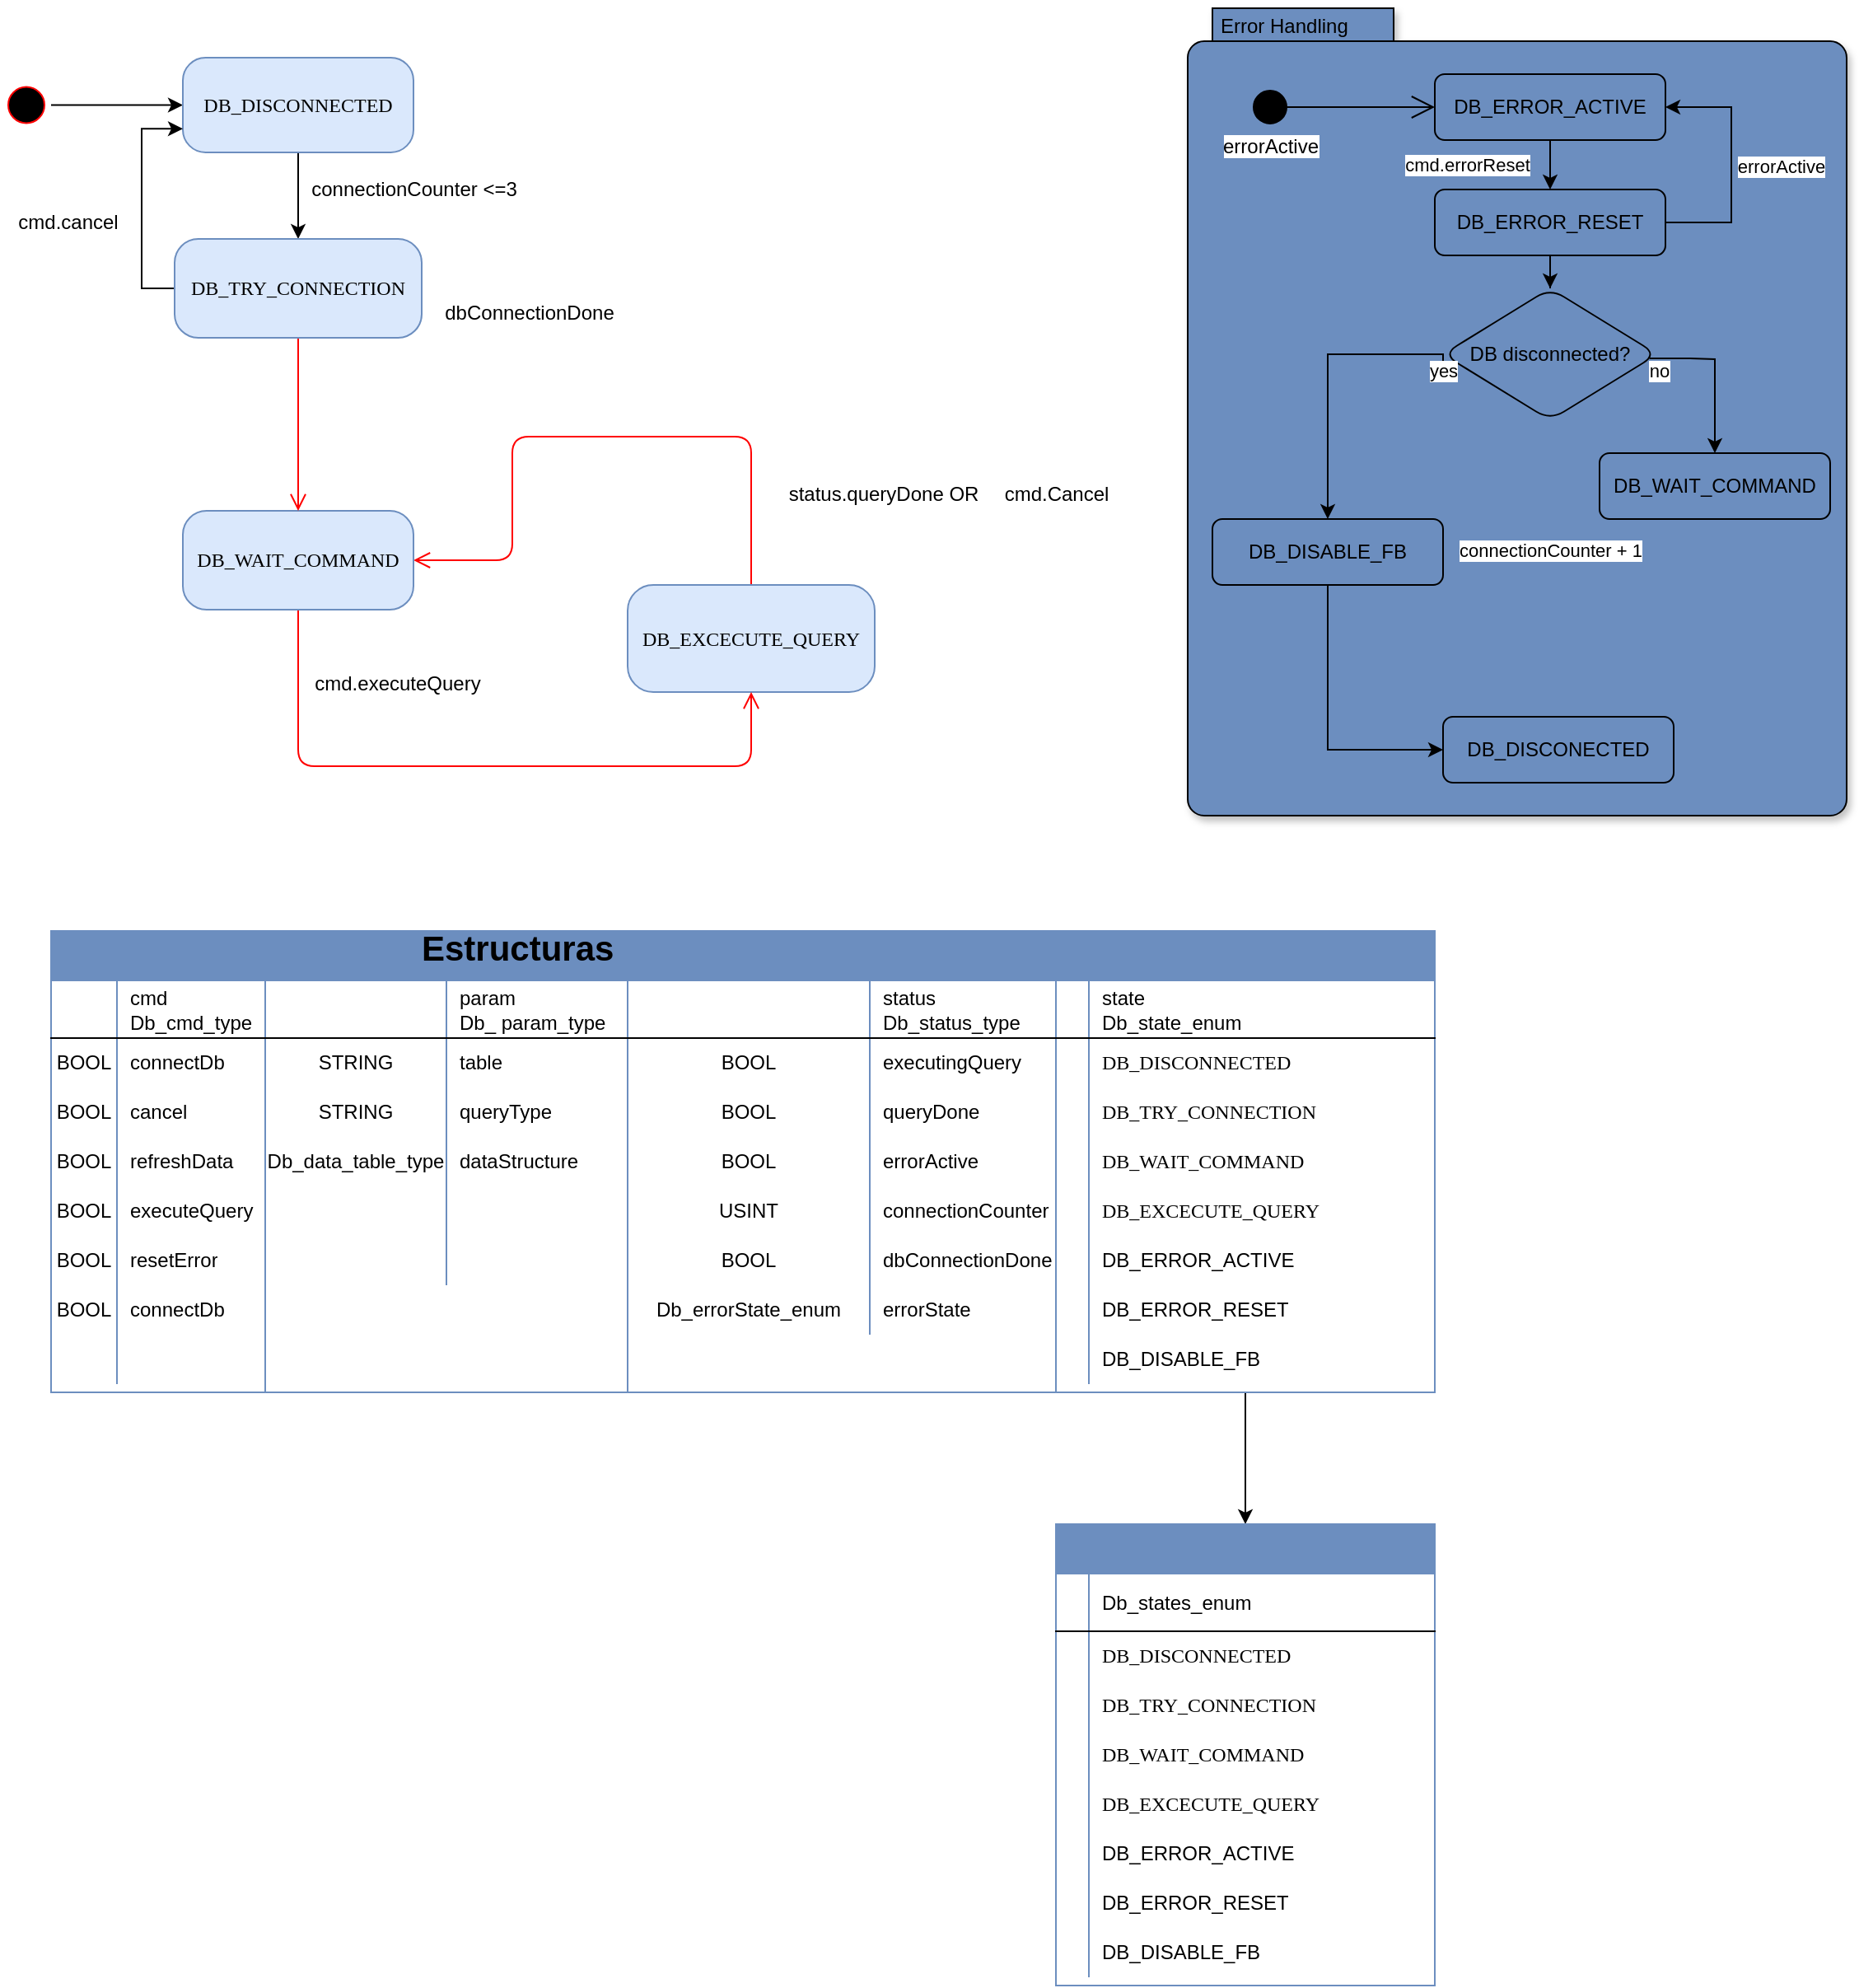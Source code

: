 <mxfile version="14.1.8" type="device"><diagram name="Page-1" id="58cdce13-f638-feb5-8d6f-7d28b1aa9fa0"><mxGraphModel dx="3053" dy="1343" grid="1" gridSize="10" guides="1" tooltips="1" connect="1" arrows="1" fold="1" page="1" pageScale="1" pageWidth="1100" pageHeight="850" background="#ffffff" math="0" shadow="0"><root><mxCell id="0"/><mxCell id="1" parent="0"/><mxCell id="5bnvgz_nEzxol7dAAl_f-247" style="edgeStyle=orthogonalEdgeStyle;rounded=0;orthogonalLoop=1;jettySize=auto;html=1;entryX=0;entryY=0.5;entryDx=0;entryDy=0;" parent="1" source="382b91b5511bd0f7-1" target="5bnvgz_nEzxol7dAAl_f-246" edge="1"><mxGeometry relative="1" as="geometry"/></mxCell><mxCell id="382b91b5511bd0f7-1" value="" style="ellipse;html=1;shape=startState;fillColor=#000000;strokeColor=#ff0000;rounded=1;shadow=0;comic=0;labelBackgroundColor=none;fontFamily=Verdana;fontSize=12;fontColor=#000000;align=center;direction=south;" parent="1" vertex="1"><mxGeometry x="-1550" y="-526.25" width="30" height="30" as="geometry"/></mxCell><mxCell id="GKpixLd1vg3u8vXdtrve-9" value="" style="edgeStyle=orthogonalEdgeStyle;rounded=1;orthogonalLoop=1;jettySize=auto;html=1;fontFamily=Verdana;fontSize=12;align=left;strokeColor=#ff0000;labelBackgroundColor=none;endArrow=open;endSize=8;exitX=0.5;exitY=0;exitDx=0;exitDy=0;" parent="1" source="382b91b5511bd0f7-9" target="5bnvgz_nEzxol7dAAl_f-1" edge="1"><mxGeometry relative="1" as="geometry"><Array as="points"><mxPoint x="-1095" y="-310"/><mxPoint x="-1240" y="-310"/><mxPoint x="-1240" y="-235"/></Array></mxGeometry></mxCell><mxCell id="382b91b5511bd0f7-9" value="DB_EXCECUTE_QUERY" style="rounded=1;whiteSpace=wrap;html=1;arcSize=24;strokeColor=#6c8ebf;shadow=0;comic=0;labelBackgroundColor=none;fontFamily=Verdana;fontSize=12;align=center;fillColor=#dae8fc;autosize=1;resizeWidth=1;resizeHeight=1;" parent="1" vertex="1"><mxGeometry x="-1170" y="-220" width="150" height="65" as="geometry"/></mxCell><mxCell id="5bnvgz_nEzxol7dAAl_f-204" style="edgeStyle=orthogonalEdgeStyle;rounded=1;orthogonalLoop=1;jettySize=auto;html=1;exitX=0.5;exitY=1;exitDx=0;exitDy=0;fontFamily=Verdana;fontSize=12;align=left;strokeColor=#ff0000;labelBackgroundColor=none;endArrow=open;endSize=8;entryX=0.5;entryY=1;entryDx=0;entryDy=0;" parent="1" source="5bnvgz_nEzxol7dAAl_f-1" target="382b91b5511bd0f7-9" edge="1"><mxGeometry relative="1" as="geometry"><mxPoint x="-1135" y="-205" as="targetPoint"/><Array as="points"><mxPoint x="-1370" y="-110"/><mxPoint x="-1095" y="-110"/></Array></mxGeometry></mxCell><mxCell id="5bnvgz_nEzxol7dAAl_f-1" value="DB_WAIT_COMMAND" style="rounded=1;whiteSpace=wrap;html=1;arcSize=24;strokeColor=#6c8ebf;shadow=0;comic=0;labelBackgroundColor=none;fontFamily=Verdana;fontSize=12;align=center;fillColor=#dae8fc;autosize=1;resizeWidth=1;resizeHeight=1;" parent="1" vertex="1"><mxGeometry x="-1440" y="-265" width="140" height="60" as="geometry"/></mxCell><mxCell id="5bnvgz_nEzxol7dAAl_f-12" value="" style="shape=table;html=1;whiteSpace=wrap;startSize=30;container=1;collapsible=0;childLayout=tableLayout;fixedRows=1;rowLines=0;fontStyle=1;align=center;strokeColor=#6C8EBF;fillColor=#6C8EBF;" parent="1" vertex="1"><mxGeometry x="-1520" y="-10" width="130" height="280" as="geometry"/></mxCell><mxCell id="5bnvgz_nEzxol7dAAl_f-13" value="" style="shape=partialRectangle;html=1;whiteSpace=wrap;collapsible=0;dropTarget=0;pointerEvents=0;fillColor=none;top=0;left=0;bottom=1;right=0;points=[[0,0.5],[1,0.5]];portConstraint=eastwest;" parent="5bnvgz_nEzxol7dAAl_f-12" vertex="1"><mxGeometry y="30" width="130" height="35" as="geometry"/></mxCell><mxCell id="5bnvgz_nEzxol7dAAl_f-14" value="" style="shape=partialRectangle;html=1;whiteSpace=wrap;connectable=0;fillColor=none;top=0;left=0;bottom=0;right=0;overflow=hidden;" parent="5bnvgz_nEzxol7dAAl_f-13" vertex="1"><mxGeometry width="40" height="35" as="geometry"/></mxCell><mxCell id="5bnvgz_nEzxol7dAAl_f-15" value="cmd&lt;br&gt;Db_cmd_type" style="shape=partialRectangle;html=1;whiteSpace=wrap;connectable=0;fillColor=none;top=0;left=0;bottom=0;right=0;align=left;spacingLeft=6;overflow=hidden;" parent="5bnvgz_nEzxol7dAAl_f-13" vertex="1"><mxGeometry x="40" width="90" height="35" as="geometry"/></mxCell><mxCell id="EjVzVca0rBxgMwkMPN1D-4" value="" style="shape=partialRectangle;html=1;whiteSpace=wrap;collapsible=0;dropTarget=0;pointerEvents=0;fillColor=none;top=0;left=0;bottom=0;right=0;points=[[0,0.5],[1,0.5]];portConstraint=eastwest;" parent="5bnvgz_nEzxol7dAAl_f-12" vertex="1"><mxGeometry y="65" width="130" height="30" as="geometry"/></mxCell><mxCell id="EjVzVca0rBxgMwkMPN1D-5" value="BOOL" style="shape=partialRectangle;html=1;whiteSpace=wrap;connectable=0;fillColor=none;top=0;left=0;bottom=0;right=0;overflow=hidden;" parent="EjVzVca0rBxgMwkMPN1D-4" vertex="1"><mxGeometry width="40" height="30" as="geometry"/></mxCell><mxCell id="EjVzVca0rBxgMwkMPN1D-6" value="connectDb" style="shape=partialRectangle;html=1;whiteSpace=wrap;connectable=0;fillColor=none;top=0;left=0;bottom=0;right=0;align=left;spacingLeft=6;overflow=hidden;" parent="EjVzVca0rBxgMwkMPN1D-4" vertex="1"><mxGeometry x="40" width="90" height="30" as="geometry"/></mxCell><mxCell id="5bnvgz_nEzxol7dAAl_f-16" value="" style="shape=partialRectangle;html=1;whiteSpace=wrap;collapsible=0;dropTarget=0;pointerEvents=0;fillColor=none;top=0;left=0;bottom=0;right=0;points=[[0,0.5],[1,0.5]];portConstraint=eastwest;" parent="5bnvgz_nEzxol7dAAl_f-12" vertex="1"><mxGeometry y="95" width="130" height="30" as="geometry"/></mxCell><mxCell id="5bnvgz_nEzxol7dAAl_f-17" value="BOOL" style="shape=partialRectangle;html=1;whiteSpace=wrap;connectable=0;fillColor=none;top=0;left=0;bottom=0;right=0;overflow=hidden;" parent="5bnvgz_nEzxol7dAAl_f-16" vertex="1"><mxGeometry width="40" height="30" as="geometry"/></mxCell><mxCell id="5bnvgz_nEzxol7dAAl_f-18" value="cancel" style="shape=partialRectangle;html=1;whiteSpace=wrap;connectable=0;fillColor=none;top=0;left=0;bottom=0;right=0;align=left;spacingLeft=6;overflow=hidden;" parent="5bnvgz_nEzxol7dAAl_f-16" vertex="1"><mxGeometry x="40" width="90" height="30" as="geometry"/></mxCell><mxCell id="EjVzVca0rBxgMwkMPN1D-1" value="" style="shape=partialRectangle;html=1;whiteSpace=wrap;collapsible=0;dropTarget=0;pointerEvents=0;fillColor=none;top=0;left=0;bottom=0;right=0;points=[[0,0.5],[1,0.5]];portConstraint=eastwest;" parent="5bnvgz_nEzxol7dAAl_f-12" vertex="1"><mxGeometry y="125" width="130" height="30" as="geometry"/></mxCell><mxCell id="EjVzVca0rBxgMwkMPN1D-2" value="BOOL" style="shape=partialRectangle;html=1;whiteSpace=wrap;connectable=0;fillColor=none;top=0;left=0;bottom=0;right=0;overflow=hidden;" parent="EjVzVca0rBxgMwkMPN1D-1" vertex="1"><mxGeometry width="40" height="30" as="geometry"/></mxCell><mxCell id="EjVzVca0rBxgMwkMPN1D-3" value="refreshData" style="shape=partialRectangle;html=1;whiteSpace=wrap;connectable=0;fillColor=none;top=0;left=0;bottom=0;right=0;align=left;spacingLeft=6;overflow=hidden;" parent="EjVzVca0rBxgMwkMPN1D-1" vertex="1"><mxGeometry x="40" width="90" height="30" as="geometry"/></mxCell><mxCell id="5bnvgz_nEzxol7dAAl_f-22" value="" style="shape=partialRectangle;html=1;whiteSpace=wrap;collapsible=0;dropTarget=0;pointerEvents=0;fillColor=none;top=0;left=0;bottom=0;right=0;points=[[0,0.5],[1,0.5]];portConstraint=eastwest;" parent="5bnvgz_nEzxol7dAAl_f-12" vertex="1"><mxGeometry y="155" width="130" height="30" as="geometry"/></mxCell><mxCell id="5bnvgz_nEzxol7dAAl_f-23" value="BOOL" style="shape=partialRectangle;html=1;whiteSpace=wrap;connectable=0;fillColor=none;top=0;left=0;bottom=0;right=0;overflow=hidden;" parent="5bnvgz_nEzxol7dAAl_f-22" vertex="1"><mxGeometry width="40" height="30" as="geometry"/></mxCell><mxCell id="5bnvgz_nEzxol7dAAl_f-24" value="executeQuery" style="shape=partialRectangle;html=1;whiteSpace=wrap;connectable=0;fillColor=none;top=0;left=0;bottom=0;right=0;align=left;spacingLeft=6;overflow=hidden;" parent="5bnvgz_nEzxol7dAAl_f-22" vertex="1"><mxGeometry x="40" width="90" height="30" as="geometry"/></mxCell><mxCell id="5bnvgz_nEzxol7dAAl_f-48" value="" style="shape=partialRectangle;html=1;whiteSpace=wrap;collapsible=0;dropTarget=0;pointerEvents=0;fillColor=none;top=0;left=0;bottom=0;right=0;points=[[0,0.5],[1,0.5]];portConstraint=eastwest;" parent="5bnvgz_nEzxol7dAAl_f-12" vertex="1"><mxGeometry y="185" width="130" height="30" as="geometry"/></mxCell><mxCell id="5bnvgz_nEzxol7dAAl_f-49" value="BOOL" style="shape=partialRectangle;html=1;whiteSpace=wrap;connectable=0;fillColor=none;top=0;left=0;bottom=0;right=0;overflow=hidden;" parent="5bnvgz_nEzxol7dAAl_f-48" vertex="1"><mxGeometry width="40" height="30" as="geometry"/></mxCell><mxCell id="5bnvgz_nEzxol7dAAl_f-50" value="resetError" style="shape=partialRectangle;html=1;whiteSpace=wrap;connectable=0;fillColor=none;top=0;left=0;bottom=0;right=0;align=left;spacingLeft=6;overflow=hidden;" parent="5bnvgz_nEzxol7dAAl_f-48" vertex="1"><mxGeometry x="40" width="90" height="30" as="geometry"/></mxCell><mxCell id="5bnvgz_nEzxol7dAAl_f-45" value="" style="shape=partialRectangle;html=1;whiteSpace=wrap;collapsible=0;dropTarget=0;pointerEvents=0;fillColor=none;top=0;left=0;bottom=0;right=0;points=[[0,0.5],[1,0.5]];portConstraint=eastwest;" parent="5bnvgz_nEzxol7dAAl_f-12" vertex="1"><mxGeometry y="215" width="130" height="30" as="geometry"/></mxCell><mxCell id="5bnvgz_nEzxol7dAAl_f-46" value="BOOL" style="shape=partialRectangle;html=1;whiteSpace=wrap;connectable=0;fillColor=none;top=0;left=0;bottom=0;right=0;overflow=hidden;" parent="5bnvgz_nEzxol7dAAl_f-45" vertex="1"><mxGeometry width="40" height="30" as="geometry"/></mxCell><mxCell id="5bnvgz_nEzxol7dAAl_f-47" value="connectDb" style="shape=partialRectangle;html=1;whiteSpace=wrap;connectable=0;fillColor=none;top=0;left=0;bottom=0;right=0;align=left;spacingLeft=6;overflow=hidden;" parent="5bnvgz_nEzxol7dAAl_f-45" vertex="1"><mxGeometry x="40" width="90" height="30" as="geometry"/></mxCell><mxCell id="5bnvgz_nEzxol7dAAl_f-25" value="" style="shape=partialRectangle;html=1;whiteSpace=wrap;collapsible=0;dropTarget=0;pointerEvents=0;fillColor=none;top=0;left=0;bottom=0;right=0;points=[[0,0.5],[1,0.5]];portConstraint=eastwest;" parent="5bnvgz_nEzxol7dAAl_f-12" vertex="1"><mxGeometry y="245" width="130" height="30" as="geometry"/></mxCell><mxCell id="5bnvgz_nEzxol7dAAl_f-26" value="" style="shape=partialRectangle;html=1;whiteSpace=wrap;connectable=0;fillColor=none;top=0;left=0;bottom=0;right=0;overflow=hidden;" parent="5bnvgz_nEzxol7dAAl_f-25" vertex="1"><mxGeometry width="40" height="30" as="geometry"/></mxCell><mxCell id="5bnvgz_nEzxol7dAAl_f-27" value="" style="shape=partialRectangle;html=1;whiteSpace=wrap;connectable=0;fillColor=none;top=0;left=0;bottom=0;right=0;align=left;spacingLeft=6;overflow=hidden;" parent="5bnvgz_nEzxol7dAAl_f-25" vertex="1"><mxGeometry x="40" width="90" height="30" as="geometry"/></mxCell><mxCell id="5bnvgz_nEzxol7dAAl_f-63" value="" style="shape=table;html=1;whiteSpace=wrap;startSize=30;container=1;collapsible=0;childLayout=tableLayout;fixedRows=1;rowLines=0;fontStyle=1;align=center;fillColor=#6C8EBF;strokeColor=#6C8EBF;" parent="1" vertex="1"><mxGeometry x="-1390" y="-10" width="220" height="280" as="geometry"/></mxCell><mxCell id="5bnvgz_nEzxol7dAAl_f-64" value="" style="shape=partialRectangle;html=1;whiteSpace=wrap;collapsible=0;dropTarget=0;pointerEvents=0;fillColor=none;top=0;left=0;bottom=1;right=0;points=[[0,0.5],[1,0.5]];portConstraint=eastwest;" parent="5bnvgz_nEzxol7dAAl_f-63" vertex="1"><mxGeometry y="30" width="220" height="35" as="geometry"/></mxCell><mxCell id="5bnvgz_nEzxol7dAAl_f-65" value="" style="shape=partialRectangle;html=1;whiteSpace=wrap;connectable=0;fillColor=none;top=0;left=0;bottom=0;right=0;overflow=hidden;" parent="5bnvgz_nEzxol7dAAl_f-64" vertex="1"><mxGeometry width="110" height="35" as="geometry"/></mxCell><mxCell id="5bnvgz_nEzxol7dAAl_f-66" value="param&lt;br&gt;Db_ param_type" style="shape=partialRectangle;html=1;whiteSpace=wrap;connectable=0;fillColor=none;top=0;left=0;bottom=0;right=0;align=left;spacingLeft=6;overflow=hidden;" parent="5bnvgz_nEzxol7dAAl_f-64" vertex="1"><mxGeometry x="110" width="110" height="35" as="geometry"/></mxCell><mxCell id="5bnvgz_nEzxol7dAAl_f-67" value="" style="shape=partialRectangle;html=1;whiteSpace=wrap;collapsible=0;dropTarget=0;pointerEvents=0;fillColor=none;top=0;left=0;bottom=0;right=0;points=[[0,0.5],[1,0.5]];portConstraint=eastwest;" parent="5bnvgz_nEzxol7dAAl_f-63" vertex="1"><mxGeometry y="65" width="220" height="30" as="geometry"/></mxCell><mxCell id="5bnvgz_nEzxol7dAAl_f-68" value="STRING" style="shape=partialRectangle;html=1;whiteSpace=wrap;connectable=0;fillColor=none;top=0;left=0;bottom=0;right=0;overflow=hidden;" parent="5bnvgz_nEzxol7dAAl_f-67" vertex="1"><mxGeometry width="110" height="30" as="geometry"/></mxCell><mxCell id="5bnvgz_nEzxol7dAAl_f-69" value="table" style="shape=partialRectangle;html=1;whiteSpace=wrap;connectable=0;fillColor=none;top=0;left=0;bottom=0;right=0;align=left;spacingLeft=6;overflow=hidden;" parent="5bnvgz_nEzxol7dAAl_f-67" vertex="1"><mxGeometry x="110" width="110" height="30" as="geometry"/></mxCell><mxCell id="5bnvgz_nEzxol7dAAl_f-70" value="" style="shape=partialRectangle;html=1;whiteSpace=wrap;collapsible=0;dropTarget=0;pointerEvents=0;fillColor=none;top=0;left=0;bottom=0;right=0;points=[[0,0.5],[1,0.5]];portConstraint=eastwest;" parent="5bnvgz_nEzxol7dAAl_f-63" vertex="1"><mxGeometry y="95" width="220" height="30" as="geometry"/></mxCell><mxCell id="5bnvgz_nEzxol7dAAl_f-71" value="STRING" style="shape=partialRectangle;html=1;whiteSpace=wrap;connectable=0;fillColor=none;top=0;left=0;bottom=0;right=0;overflow=hidden;" parent="5bnvgz_nEzxol7dAAl_f-70" vertex="1"><mxGeometry width="110" height="30" as="geometry"/></mxCell><mxCell id="5bnvgz_nEzxol7dAAl_f-72" value="queryType" style="shape=partialRectangle;html=1;whiteSpace=wrap;connectable=0;fillColor=none;top=0;left=0;bottom=0;right=0;align=left;spacingLeft=6;overflow=hidden;" parent="5bnvgz_nEzxol7dAAl_f-70" vertex="1"><mxGeometry x="110" width="110" height="30" as="geometry"/></mxCell><mxCell id="5bnvgz_nEzxol7dAAl_f-73" value="" style="shape=partialRectangle;html=1;whiteSpace=wrap;collapsible=0;dropTarget=0;pointerEvents=0;fillColor=none;top=0;left=0;bottom=0;right=0;points=[[0,0.5],[1,0.5]];portConstraint=eastwest;" parent="5bnvgz_nEzxol7dAAl_f-63" vertex="1"><mxGeometry y="125" width="220" height="30" as="geometry"/></mxCell><mxCell id="5bnvgz_nEzxol7dAAl_f-74" value="Db_data_table_type" style="shape=partialRectangle;html=1;whiteSpace=wrap;connectable=0;fillColor=none;top=0;left=0;bottom=0;right=0;overflow=hidden;" parent="5bnvgz_nEzxol7dAAl_f-73" vertex="1"><mxGeometry width="110" height="30" as="geometry"/></mxCell><mxCell id="5bnvgz_nEzxol7dAAl_f-75" value="dataStructure" style="shape=partialRectangle;html=1;whiteSpace=wrap;connectable=0;fillColor=none;top=0;left=0;bottom=0;right=0;align=left;spacingLeft=6;overflow=hidden;" parent="5bnvgz_nEzxol7dAAl_f-73" vertex="1"><mxGeometry x="110" width="110" height="30" as="geometry"/></mxCell><mxCell id="5bnvgz_nEzxol7dAAl_f-76" value="" style="shape=partialRectangle;html=1;whiteSpace=wrap;collapsible=0;dropTarget=0;pointerEvents=0;fillColor=none;top=0;left=0;bottom=0;right=0;points=[[0,0.5],[1,0.5]];portConstraint=eastwest;" parent="5bnvgz_nEzxol7dAAl_f-63" vertex="1"><mxGeometry y="155" width="220" height="30" as="geometry"/></mxCell><mxCell id="5bnvgz_nEzxol7dAAl_f-77" value="" style="shape=partialRectangle;html=1;whiteSpace=wrap;connectable=0;fillColor=none;top=0;left=0;bottom=0;right=0;overflow=hidden;" parent="5bnvgz_nEzxol7dAAl_f-76" vertex="1"><mxGeometry width="110" height="30" as="geometry"/></mxCell><mxCell id="5bnvgz_nEzxol7dAAl_f-78" value="" style="shape=partialRectangle;html=1;whiteSpace=wrap;connectable=0;fillColor=none;top=0;left=0;bottom=0;right=0;align=left;spacingLeft=6;overflow=hidden;" parent="5bnvgz_nEzxol7dAAl_f-76" vertex="1"><mxGeometry x="110" width="110" height="30" as="geometry"/></mxCell><mxCell id="5bnvgz_nEzxol7dAAl_f-79" value="" style="shape=partialRectangle;html=1;whiteSpace=wrap;collapsible=0;dropTarget=0;pointerEvents=0;fillColor=none;top=0;left=0;bottom=0;right=0;points=[[0,0.5],[1,0.5]];portConstraint=eastwest;" parent="5bnvgz_nEzxol7dAAl_f-63" vertex="1"><mxGeometry y="185" width="220" height="30" as="geometry"/></mxCell><mxCell id="5bnvgz_nEzxol7dAAl_f-80" value="" style="shape=partialRectangle;html=1;whiteSpace=wrap;connectable=0;fillColor=none;top=0;left=0;bottom=0;right=0;overflow=hidden;" parent="5bnvgz_nEzxol7dAAl_f-79" vertex="1"><mxGeometry width="110" height="30" as="geometry"/></mxCell><mxCell id="5bnvgz_nEzxol7dAAl_f-81" value="" style="shape=partialRectangle;html=1;whiteSpace=wrap;connectable=0;fillColor=none;top=0;left=0;bottom=0;right=0;align=left;spacingLeft=6;overflow=hidden;" parent="5bnvgz_nEzxol7dAAl_f-79" vertex="1"><mxGeometry x="110" width="110" height="30" as="geometry"/></mxCell><mxCell id="5bnvgz_nEzxol7dAAl_f-85" value="" style="shape=table;html=1;whiteSpace=wrap;startSize=30;container=1;collapsible=0;childLayout=tableLayout;fixedRows=1;rowLines=0;fontStyle=1;align=center;strokeColor=#6C8EBF;fillColor=#6C8EBF;" parent="1" vertex="1"><mxGeometry x="-1170" y="-10" width="260" height="280" as="geometry"/></mxCell><mxCell id="5bnvgz_nEzxol7dAAl_f-86" value="" style="shape=partialRectangle;html=1;whiteSpace=wrap;collapsible=0;dropTarget=0;pointerEvents=0;fillColor=none;top=0;left=0;bottom=1;right=0;points=[[0,0.5],[1,0.5]];portConstraint=eastwest;" parent="5bnvgz_nEzxol7dAAl_f-85" vertex="1"><mxGeometry y="30" width="260" height="35" as="geometry"/></mxCell><mxCell id="5bnvgz_nEzxol7dAAl_f-87" value="" style="shape=partialRectangle;html=1;whiteSpace=wrap;connectable=0;fillColor=none;top=0;left=0;bottom=0;right=0;overflow=hidden;" parent="5bnvgz_nEzxol7dAAl_f-86" vertex="1"><mxGeometry width="147" height="35" as="geometry"/></mxCell><mxCell id="5bnvgz_nEzxol7dAAl_f-88" value="status&lt;br&gt;Db_status_type" style="shape=partialRectangle;html=1;whiteSpace=wrap;connectable=0;fillColor=none;top=0;left=0;bottom=0;right=0;align=left;spacingLeft=6;overflow=hidden;" parent="5bnvgz_nEzxol7dAAl_f-86" vertex="1"><mxGeometry x="147" width="113" height="35" as="geometry"/></mxCell><mxCell id="5bnvgz_nEzxol7dAAl_f-89" value="" style="shape=partialRectangle;html=1;whiteSpace=wrap;collapsible=0;dropTarget=0;pointerEvents=0;fillColor=none;top=0;left=0;bottom=0;right=0;points=[[0,0.5],[1,0.5]];portConstraint=eastwest;" parent="5bnvgz_nEzxol7dAAl_f-85" vertex="1"><mxGeometry y="65" width="260" height="30" as="geometry"/></mxCell><mxCell id="5bnvgz_nEzxol7dAAl_f-90" value="BOOL" style="shape=partialRectangle;html=1;whiteSpace=wrap;connectable=0;fillColor=none;top=0;left=0;bottom=0;right=0;overflow=hidden;" parent="5bnvgz_nEzxol7dAAl_f-89" vertex="1"><mxGeometry width="147" height="30" as="geometry"/></mxCell><mxCell id="5bnvgz_nEzxol7dAAl_f-91" value="executingQuery" style="shape=partialRectangle;html=1;whiteSpace=wrap;connectable=0;fillColor=none;top=0;left=0;bottom=0;right=0;align=left;spacingLeft=6;overflow=hidden;" parent="5bnvgz_nEzxol7dAAl_f-89" vertex="1"><mxGeometry x="147" width="113" height="30" as="geometry"/></mxCell><mxCell id="5bnvgz_nEzxol7dAAl_f-119" value="" style="shape=partialRectangle;html=1;whiteSpace=wrap;collapsible=0;dropTarget=0;pointerEvents=0;fillColor=none;top=0;left=0;bottom=0;right=0;points=[[0,0.5],[1,0.5]];portConstraint=eastwest;" parent="5bnvgz_nEzxol7dAAl_f-85" vertex="1"><mxGeometry y="95" width="260" height="30" as="geometry"/></mxCell><mxCell id="5bnvgz_nEzxol7dAAl_f-120" value="BOOL" style="shape=partialRectangle;html=1;whiteSpace=wrap;connectable=0;fillColor=none;top=0;left=0;bottom=0;right=0;overflow=hidden;" parent="5bnvgz_nEzxol7dAAl_f-119" vertex="1"><mxGeometry width="147" height="30" as="geometry"/></mxCell><mxCell id="5bnvgz_nEzxol7dAAl_f-121" value="queryDone" style="shape=partialRectangle;html=1;whiteSpace=wrap;connectable=0;fillColor=none;top=0;left=0;bottom=0;right=0;align=left;spacingLeft=6;overflow=hidden;" parent="5bnvgz_nEzxol7dAAl_f-119" vertex="1"><mxGeometry x="147" width="113" height="30" as="geometry"/></mxCell><mxCell id="5bnvgz_nEzxol7dAAl_f-116" value="" style="shape=partialRectangle;html=1;whiteSpace=wrap;collapsible=0;dropTarget=0;pointerEvents=0;fillColor=none;top=0;left=0;bottom=0;right=0;points=[[0,0.5],[1,0.5]];portConstraint=eastwest;" parent="5bnvgz_nEzxol7dAAl_f-85" vertex="1"><mxGeometry y="125" width="260" height="30" as="geometry"/></mxCell><mxCell id="5bnvgz_nEzxol7dAAl_f-117" value="BOOL" style="shape=partialRectangle;html=1;whiteSpace=wrap;connectable=0;fillColor=none;top=0;left=0;bottom=0;right=0;overflow=hidden;" parent="5bnvgz_nEzxol7dAAl_f-116" vertex="1"><mxGeometry width="147" height="30" as="geometry"/></mxCell><mxCell id="5bnvgz_nEzxol7dAAl_f-118" value="errorActive" style="shape=partialRectangle;html=1;whiteSpace=wrap;connectable=0;fillColor=none;top=0;left=0;bottom=0;right=0;align=left;spacingLeft=6;overflow=hidden;" parent="5bnvgz_nEzxol7dAAl_f-116" vertex="1"><mxGeometry x="147" width="113" height="30" as="geometry"/></mxCell><mxCell id="5bnvgz_nEzxol7dAAl_f-313" value="" style="shape=partialRectangle;html=1;whiteSpace=wrap;collapsible=0;dropTarget=0;pointerEvents=0;fillColor=none;top=0;left=0;bottom=0;right=0;points=[[0,0.5],[1,0.5]];portConstraint=eastwest;" parent="5bnvgz_nEzxol7dAAl_f-85" vertex="1"><mxGeometry y="155" width="260" height="30" as="geometry"/></mxCell><mxCell id="5bnvgz_nEzxol7dAAl_f-314" value="USINT" style="shape=partialRectangle;html=1;whiteSpace=wrap;connectable=0;fillColor=none;top=0;left=0;bottom=0;right=0;overflow=hidden;" parent="5bnvgz_nEzxol7dAAl_f-313" vertex="1"><mxGeometry width="147" height="30" as="geometry"/></mxCell><mxCell id="5bnvgz_nEzxol7dAAl_f-315" value="connectionCounter" style="shape=partialRectangle;html=1;whiteSpace=wrap;connectable=0;fillColor=none;top=0;left=0;bottom=0;right=0;align=left;spacingLeft=6;overflow=hidden;" parent="5bnvgz_nEzxol7dAAl_f-313" vertex="1"><mxGeometry x="147" width="113" height="30" as="geometry"/></mxCell><mxCell id="5bnvgz_nEzxol7dAAl_f-316" value="" style="shape=partialRectangle;html=1;whiteSpace=wrap;collapsible=0;dropTarget=0;pointerEvents=0;fillColor=none;top=0;left=0;bottom=0;right=0;points=[[0,0.5],[1,0.5]];portConstraint=eastwest;" parent="5bnvgz_nEzxol7dAAl_f-85" vertex="1"><mxGeometry y="185" width="260" height="30" as="geometry"/></mxCell><mxCell id="5bnvgz_nEzxol7dAAl_f-317" value="BOOL" style="shape=partialRectangle;html=1;whiteSpace=wrap;connectable=0;fillColor=none;top=0;left=0;bottom=0;right=0;overflow=hidden;" parent="5bnvgz_nEzxol7dAAl_f-316" vertex="1"><mxGeometry width="147" height="30" as="geometry"/></mxCell><mxCell id="5bnvgz_nEzxol7dAAl_f-318" value="dbConnectionDone" style="shape=partialRectangle;html=1;whiteSpace=wrap;connectable=0;fillColor=none;top=0;left=0;bottom=0;right=0;align=left;spacingLeft=6;overflow=hidden;" parent="5bnvgz_nEzxol7dAAl_f-316" vertex="1"><mxGeometry x="147" width="113" height="30" as="geometry"/></mxCell><mxCell id="5bnvgz_nEzxol7dAAl_f-92" value="" style="shape=partialRectangle;html=1;whiteSpace=wrap;collapsible=0;dropTarget=0;pointerEvents=0;fillColor=none;top=0;left=0;bottom=0;right=0;points=[[0,0.5],[1,0.5]];portConstraint=eastwest;" parent="5bnvgz_nEzxol7dAAl_f-85" vertex="1"><mxGeometry y="215" width="260" height="30" as="geometry"/></mxCell><mxCell id="5bnvgz_nEzxol7dAAl_f-93" value="Db_errorState_enum" style="shape=partialRectangle;html=1;whiteSpace=wrap;connectable=0;fillColor=none;top=0;left=0;bottom=0;right=0;overflow=hidden;" parent="5bnvgz_nEzxol7dAAl_f-92" vertex="1"><mxGeometry width="147" height="30" as="geometry"/></mxCell><mxCell id="5bnvgz_nEzxol7dAAl_f-94" value="errorState" style="shape=partialRectangle;html=1;whiteSpace=wrap;connectable=0;fillColor=none;top=0;left=0;bottom=0;right=0;align=left;spacingLeft=6;overflow=hidden;" parent="5bnvgz_nEzxol7dAAl_f-92" vertex="1"><mxGeometry x="147" width="113" height="30" as="geometry"/></mxCell><mxCell id="5bnvgz_nEzxol7dAAl_f-8" value="&lt;h1&gt;&lt;span&gt;&lt;font style=&quot;font-size: 21px&quot;&gt;Estructuras&lt;/font&gt;&lt;/span&gt;&lt;br&gt;&lt;/h1&gt;" style="text;html=1;strokeColor=none;fillColor=none;spacing=5;spacingTop=-20;whiteSpace=wrap;overflow=hidden;rounded=0;shadow=1;" parent="1" vertex="1"><mxGeometry x="-1300" y="-20" width="150" height="40" as="geometry"/></mxCell><mxCell id="GKpixLd1vg3u8vXdtrve-37" value="" style="edgeStyle=orthogonalEdgeStyle;rounded=0;orthogonalLoop=1;jettySize=auto;html=1;" parent="1" source="5bnvgz_nEzxol7dAAl_f-124" target="GKpixLd1vg3u8vXdtrve-12" edge="1"><mxGeometry relative="1" as="geometry"/></mxCell><mxCell id="5bnvgz_nEzxol7dAAl_f-124" value="" style="shape=table;html=1;whiteSpace=wrap;startSize=30;container=1;collapsible=0;childLayout=tableLayout;fixedRows=1;rowLines=0;fontStyle=1;align=center;strokeColor=#6C8EBF;fillColor=#6C8EBF;" parent="1" vertex="1"><mxGeometry x="-910" y="-10" width="230" height="280" as="geometry"/></mxCell><mxCell id="5bnvgz_nEzxol7dAAl_f-125" value="" style="shape=partialRectangle;html=1;whiteSpace=wrap;collapsible=0;dropTarget=0;pointerEvents=0;fillColor=none;top=0;left=0;bottom=1;right=0;points=[[0,0.5],[1,0.5]];portConstraint=eastwest;" parent="5bnvgz_nEzxol7dAAl_f-124" vertex="1"><mxGeometry y="30" width="230" height="35" as="geometry"/></mxCell><mxCell id="5bnvgz_nEzxol7dAAl_f-126" value="" style="shape=partialRectangle;html=1;whiteSpace=wrap;connectable=0;fillColor=none;top=0;left=0;bottom=0;right=0;overflow=hidden;" parent="5bnvgz_nEzxol7dAAl_f-125" vertex="1"><mxGeometry width="20" height="35" as="geometry"/></mxCell><mxCell id="5bnvgz_nEzxol7dAAl_f-127" value="state&lt;br&gt;Db_state_enum" style="shape=partialRectangle;html=1;whiteSpace=wrap;connectable=0;fillColor=none;top=0;left=0;bottom=0;right=0;align=left;spacingLeft=6;overflow=hidden;" parent="5bnvgz_nEzxol7dAAl_f-125" vertex="1"><mxGeometry x="20" width="210" height="35" as="geometry"/></mxCell><mxCell id="5bnvgz_nEzxol7dAAl_f-128" value="" style="shape=partialRectangle;html=1;whiteSpace=wrap;collapsible=0;dropTarget=0;pointerEvents=0;fillColor=none;top=0;left=0;bottom=0;right=0;points=[[0,0.5],[1,0.5]];portConstraint=eastwest;" parent="5bnvgz_nEzxol7dAAl_f-124" vertex="1"><mxGeometry y="65" width="230" height="30" as="geometry"/></mxCell><mxCell id="5bnvgz_nEzxol7dAAl_f-129" value="" style="shape=partialRectangle;html=1;whiteSpace=wrap;connectable=0;fillColor=none;top=0;left=0;bottom=0;right=0;overflow=hidden;" parent="5bnvgz_nEzxol7dAAl_f-128" vertex="1"><mxGeometry width="20" height="30" as="geometry"/></mxCell><mxCell id="5bnvgz_nEzxol7dAAl_f-130" value="&lt;span style=&quot;font-family: &amp;#34;verdana&amp;#34; ; text-align: center&quot;&gt;DB_DISCONNECTED&lt;/span&gt;" style="shape=partialRectangle;html=1;whiteSpace=wrap;connectable=0;fillColor=none;top=0;left=0;bottom=0;right=0;align=left;spacingLeft=6;overflow=hidden;" parent="5bnvgz_nEzxol7dAAl_f-128" vertex="1"><mxGeometry x="20" width="210" height="30" as="geometry"/></mxCell><mxCell id="5bnvgz_nEzxol7dAAl_f-131" value="" style="shape=partialRectangle;html=1;whiteSpace=wrap;collapsible=0;dropTarget=0;pointerEvents=0;fillColor=none;top=0;left=0;bottom=0;right=0;points=[[0,0.5],[1,0.5]];portConstraint=eastwest;" parent="5bnvgz_nEzxol7dAAl_f-124" vertex="1"><mxGeometry y="95" width="230" height="30" as="geometry"/></mxCell><mxCell id="5bnvgz_nEzxol7dAAl_f-132" value="" style="shape=partialRectangle;html=1;whiteSpace=wrap;connectable=0;fillColor=none;top=0;left=0;bottom=0;right=0;overflow=hidden;" parent="5bnvgz_nEzxol7dAAl_f-131" vertex="1"><mxGeometry width="20" height="30" as="geometry"/></mxCell><mxCell id="5bnvgz_nEzxol7dAAl_f-133" value="&lt;span style=&quot;font-family: &amp;#34;verdana&amp;#34; ; text-align: center&quot;&gt;DB_TRY_CONNECTION&lt;/span&gt;" style="shape=partialRectangle;html=1;whiteSpace=wrap;connectable=0;fillColor=none;top=0;left=0;bottom=0;right=0;align=left;spacingLeft=6;overflow=hidden;" parent="5bnvgz_nEzxol7dAAl_f-131" vertex="1"><mxGeometry x="20" width="210" height="30" as="geometry"/></mxCell><mxCell id="5bnvgz_nEzxol7dAAl_f-134" value="" style="shape=partialRectangle;html=1;whiteSpace=wrap;collapsible=0;dropTarget=0;pointerEvents=0;fillColor=none;top=0;left=0;bottom=0;right=0;points=[[0,0.5],[1,0.5]];portConstraint=eastwest;" parent="5bnvgz_nEzxol7dAAl_f-124" vertex="1"><mxGeometry y="125" width="230" height="30" as="geometry"/></mxCell><mxCell id="5bnvgz_nEzxol7dAAl_f-135" value="" style="shape=partialRectangle;html=1;whiteSpace=wrap;connectable=0;fillColor=none;top=0;left=0;bottom=0;right=0;overflow=hidden;" parent="5bnvgz_nEzxol7dAAl_f-134" vertex="1"><mxGeometry width="20" height="30" as="geometry"/></mxCell><mxCell id="5bnvgz_nEzxol7dAAl_f-136" value="&lt;span style=&quot;font-family: &amp;#34;verdana&amp;#34; ; text-align: center&quot;&gt;DB_WAIT_COMMAND&lt;/span&gt;" style="shape=partialRectangle;html=1;whiteSpace=wrap;connectable=0;fillColor=none;top=0;left=0;bottom=0;right=0;align=left;spacingLeft=6;overflow=hidden;" parent="5bnvgz_nEzxol7dAAl_f-134" vertex="1"><mxGeometry x="20" width="210" height="30" as="geometry"/></mxCell><mxCell id="5bnvgz_nEzxol7dAAl_f-322" value="" style="shape=partialRectangle;html=1;whiteSpace=wrap;collapsible=0;dropTarget=0;pointerEvents=0;fillColor=none;top=0;left=0;bottom=0;right=0;points=[[0,0.5],[1,0.5]];portConstraint=eastwest;" parent="5bnvgz_nEzxol7dAAl_f-124" vertex="1"><mxGeometry y="155" width="230" height="30" as="geometry"/></mxCell><mxCell id="5bnvgz_nEzxol7dAAl_f-323" value="" style="shape=partialRectangle;html=1;whiteSpace=wrap;connectable=0;fillColor=none;top=0;left=0;bottom=0;right=0;overflow=hidden;" parent="5bnvgz_nEzxol7dAAl_f-322" vertex="1"><mxGeometry width="20" height="30" as="geometry"/></mxCell><mxCell id="5bnvgz_nEzxol7dAAl_f-324" value="&lt;span style=&quot;font-family: &amp;#34;verdana&amp;#34; ; text-align: center&quot;&gt;DB_EXCECUTE_QUERY&lt;/span&gt;" style="shape=partialRectangle;html=1;whiteSpace=wrap;connectable=0;fillColor=none;top=0;left=0;bottom=0;right=0;align=left;spacingLeft=6;overflow=hidden;" parent="5bnvgz_nEzxol7dAAl_f-322" vertex="1"><mxGeometry x="20" width="210" height="30" as="geometry"/></mxCell><mxCell id="5bnvgz_nEzxol7dAAl_f-325" value="" style="shape=partialRectangle;html=1;whiteSpace=wrap;collapsible=0;dropTarget=0;pointerEvents=0;fillColor=none;top=0;left=0;bottom=0;right=0;points=[[0,0.5],[1,0.5]];portConstraint=eastwest;" parent="5bnvgz_nEzxol7dAAl_f-124" vertex="1"><mxGeometry y="185" width="230" height="30" as="geometry"/></mxCell><mxCell id="5bnvgz_nEzxol7dAAl_f-326" value="" style="shape=partialRectangle;html=1;whiteSpace=wrap;connectable=0;fillColor=none;top=0;left=0;bottom=0;right=0;overflow=hidden;" parent="5bnvgz_nEzxol7dAAl_f-325" vertex="1"><mxGeometry width="20" height="30" as="geometry"/></mxCell><mxCell id="5bnvgz_nEzxol7dAAl_f-327" value="&lt;span style=&quot;text-align: center&quot;&gt;DB_ERROR_ACTIVE&lt;/span&gt;" style="shape=partialRectangle;html=1;whiteSpace=wrap;connectable=0;fillColor=none;top=0;left=0;bottom=0;right=0;align=left;spacingLeft=6;overflow=hidden;" parent="5bnvgz_nEzxol7dAAl_f-325" vertex="1"><mxGeometry x="20" width="210" height="30" as="geometry"/></mxCell><mxCell id="5bnvgz_nEzxol7dAAl_f-328" value="" style="shape=partialRectangle;html=1;whiteSpace=wrap;collapsible=0;dropTarget=0;pointerEvents=0;fillColor=none;top=0;left=0;bottom=0;right=0;points=[[0,0.5],[1,0.5]];portConstraint=eastwest;" parent="5bnvgz_nEzxol7dAAl_f-124" vertex="1"><mxGeometry y="215" width="230" height="30" as="geometry"/></mxCell><mxCell id="5bnvgz_nEzxol7dAAl_f-329" value="" style="shape=partialRectangle;html=1;whiteSpace=wrap;connectable=0;fillColor=none;top=0;left=0;bottom=0;right=0;overflow=hidden;" parent="5bnvgz_nEzxol7dAAl_f-328" vertex="1"><mxGeometry width="20" height="30" as="geometry"/></mxCell><mxCell id="5bnvgz_nEzxol7dAAl_f-330" value="&lt;span style=&quot;font-weight: 400 ; text-align: center&quot;&gt;DB_ERROR_RESET&lt;/span&gt;" style="shape=partialRectangle;html=1;whiteSpace=wrap;connectable=0;fillColor=none;top=0;left=0;bottom=0;right=0;align=left;spacingLeft=6;overflow=hidden;fontStyle=1" parent="5bnvgz_nEzxol7dAAl_f-328" vertex="1"><mxGeometry x="20" width="210" height="30" as="geometry"/></mxCell><mxCell id="5bnvgz_nEzxol7dAAl_f-335" value="" style="shape=partialRectangle;html=1;whiteSpace=wrap;collapsible=0;dropTarget=0;pointerEvents=0;fillColor=none;top=0;left=0;bottom=0;right=0;points=[[0,0.5],[1,0.5]];portConstraint=eastwest;" parent="5bnvgz_nEzxol7dAAl_f-124" vertex="1"><mxGeometry y="245" width="230" height="30" as="geometry"/></mxCell><mxCell id="5bnvgz_nEzxol7dAAl_f-336" value="" style="shape=partialRectangle;html=1;whiteSpace=wrap;connectable=0;fillColor=none;top=0;left=0;bottom=0;right=0;overflow=hidden;" parent="5bnvgz_nEzxol7dAAl_f-335" vertex="1"><mxGeometry width="20" height="30" as="geometry"/></mxCell><mxCell id="5bnvgz_nEzxol7dAAl_f-337" value="&lt;span style=&quot;font-weight: 400 ; text-align: center&quot;&gt;DB_DISABLE_FB&lt;/span&gt;" style="shape=partialRectangle;html=1;whiteSpace=wrap;connectable=0;fillColor=none;top=0;left=0;bottom=0;right=0;align=left;spacingLeft=6;overflow=hidden;fontStyle=1" parent="5bnvgz_nEzxol7dAAl_f-335" vertex="1"><mxGeometry x="20" width="210" height="30" as="geometry"/></mxCell><mxCell id="5bnvgz_nEzxol7dAAl_f-210" value="cmd.executeQuery" style="text;html=1;align=center;verticalAlign=middle;resizable=0;points=[];autosize=1;" parent="1" vertex="1"><mxGeometry x="-1370" y="-170" width="120" height="20" as="geometry"/></mxCell><mxCell id="5bnvgz_nEzxol7dAAl_f-222" value="Error Handling" style="shape=mxgraph.sysml.compState;align=left;verticalAlign=top;spacingTop=-3;spacingLeft=18;strokeWidth=1;recursiveResize=0;shadow=1;fillColor=#6C8EBF;" parent="1" vertex="1"><mxGeometry x="-830" y="-570" width="400" height="490" as="geometry"/></mxCell><mxCell id="5bnvgz_nEzxol7dAAl_f-223" value="errorActive" style="shape=ellipse;html=1;fillColor=#000000;verticalLabelPosition=bottom;labelBackgroundColor=#ffffff;verticalAlign=top;" parent="5bnvgz_nEzxol7dAAl_f-222" vertex="1"><mxGeometry x="40" y="50" width="20" height="20" as="geometry"/></mxCell><mxCell id="vHUZfkqXBZJebDFGCzmb-1" style="edgeStyle=orthogonalEdgeStyle;rounded=0;orthogonalLoop=1;jettySize=auto;html=1;entryX=0.5;entryY=0;entryDx=0;entryDy=0;" edge="1" parent="5bnvgz_nEzxol7dAAl_f-222" source="5bnvgz_nEzxol7dAAl_f-224" target="5bnvgz_nEzxol7dAAl_f-225"><mxGeometry relative="1" as="geometry"/></mxCell><mxCell id="5bnvgz_nEzxol7dAAl_f-224" value="DB_ERROR_ACTIVE" style="strokeColor=inherit;fillColor=inherit;gradientColor=inherit;shape=rect;html=1;rounded=1;whiteSpace=wrap;align=center;" parent="5bnvgz_nEzxol7dAAl_f-222" vertex="1"><mxGeometry x="150" y="40" width="140" height="40" as="geometry"/></mxCell><mxCell id="5bnvgz_nEzxol7dAAl_f-237" style="edgeStyle=orthogonalEdgeStyle;rounded=0;orthogonalLoop=1;jettySize=auto;html=1;entryX=1;entryY=0.5;entryDx=0;entryDy=0;exitX=1;exitY=0.5;exitDx=0;exitDy=0;" parent="5bnvgz_nEzxol7dAAl_f-222" source="5bnvgz_nEzxol7dAAl_f-225" target="5bnvgz_nEzxol7dAAl_f-224" edge="1"><mxGeometry relative="1" as="geometry"><Array as="points"><mxPoint x="330" y="130"/><mxPoint x="330" y="60"/></Array></mxGeometry></mxCell><mxCell id="5bnvgz_nEzxol7dAAl_f-238" value="errorActive" style="edgeLabel;html=1;align=center;verticalAlign=middle;resizable=0;points=[];" parent="5bnvgz_nEzxol7dAAl_f-237" vertex="1" connectable="0"><mxGeometry x="-0.179" y="-2" relative="1" as="geometry"><mxPoint x="28" y="-12.8" as="offset"/></mxGeometry></mxCell><mxCell id="vHUZfkqXBZJebDFGCzmb-2" style="edgeStyle=orthogonalEdgeStyle;rounded=0;orthogonalLoop=1;jettySize=auto;html=1;entryX=0.5;entryY=0;entryDx=0;entryDy=0;" edge="1" parent="5bnvgz_nEzxol7dAAl_f-222" source="5bnvgz_nEzxol7dAAl_f-225" target="5bnvgz_nEzxol7dAAl_f-232"><mxGeometry relative="1" as="geometry"/></mxCell><mxCell id="5bnvgz_nEzxol7dAAl_f-225" value="DB_ERROR_RESET" style="strokeColor=inherit;fillColor=inherit;gradientColor=inherit;shape=rect;html=1;rounded=1;whiteSpace=wrap;align=center;" parent="5bnvgz_nEzxol7dAAl_f-222" vertex="1"><mxGeometry x="150" y="110" width="140" height="40" as="geometry"/></mxCell><mxCell id="5bnvgz_nEzxol7dAAl_f-226" value="" style="strokeColor=inherit;fillColor=inherit;gradientColor=inherit;edgeStyle=none;html=1;endArrow=open;endSize=12;entryX=0;entryY=0.5;entryDx=0;entryDy=0;" parent="5bnvgz_nEzxol7dAAl_f-222" source="5bnvgz_nEzxol7dAAl_f-223" target="5bnvgz_nEzxol7dAAl_f-224" edge="1"><mxGeometry relative="1" as="geometry"/></mxCell><mxCell id="5bnvgz_nEzxol7dAAl_f-245" style="edgeStyle=orthogonalEdgeStyle;rounded=0;orthogonalLoop=1;jettySize=auto;html=1;exitX=0.5;exitY=1;exitDx=0;exitDy=0;entryX=0;entryY=0.5;entryDx=0;entryDy=0;" parent="5bnvgz_nEzxol7dAAl_f-222" source="5bnvgz_nEzxol7dAAl_f-240" target="5bnvgz_nEzxol7dAAl_f-243" edge="1"><mxGeometry relative="1" as="geometry"/></mxCell><mxCell id="5bnvgz_nEzxol7dAAl_f-240" value="DB_DISABLE_FB" style="strokeColor=inherit;fillColor=inherit;gradientColor=inherit;shape=rect;html=1;rounded=1;whiteSpace=wrap;align=center;" parent="5bnvgz_nEzxol7dAAl_f-222" vertex="1"><mxGeometry x="15" y="310" width="140" height="40" as="geometry"/></mxCell><mxCell id="vHUZfkqXBZJebDFGCzmb-6" style="edgeStyle=orthogonalEdgeStyle;rounded=0;orthogonalLoop=0;jettySize=auto;html=1;exitX=0.964;exitY=0.531;exitDx=0;exitDy=0;exitPerimeter=0;" edge="1" parent="5bnvgz_nEzxol7dAAl_f-222" source="5bnvgz_nEzxol7dAAl_f-232" target="vHUZfkqXBZJebDFGCzmb-5"><mxGeometry relative="1" as="geometry"><Array as="points"><mxPoint x="305" y="213"/><mxPoint x="320" y="213"/></Array></mxGeometry></mxCell><mxCell id="vHUZfkqXBZJebDFGCzmb-9" value="no" style="edgeLabel;html=1;align=center;verticalAlign=middle;resizable=0;points=[];" vertex="1" connectable="0" parent="vHUZfkqXBZJebDFGCzmb-6"><mxGeometry x="-0.579" y="1" relative="1" as="geometry"><mxPoint x="-15.32" y="8.5" as="offset"/></mxGeometry></mxCell><mxCell id="5bnvgz_nEzxol7dAAl_f-232" value="DB disconnected?" style="rhombus;whiteSpace=wrap;html=1;fillColor=inherit;strokeColor=inherit;rounded=1;gradientColor=inherit;" parent="5bnvgz_nEzxol7dAAl_f-222" vertex="1"><mxGeometry x="155" y="170" width="130" height="80" as="geometry"/></mxCell><mxCell id="5bnvgz_nEzxol7dAAl_f-234" value="yes" style="edgeStyle=orthogonalEdgeStyle;html=1;align=center;verticalAlign=middle;endArrow=classic;strokeColor=#000000;entryX=0.5;entryY=0;entryDx=0;entryDy=0;rounded=0;" parent="5bnvgz_nEzxol7dAAl_f-222" target="5bnvgz_nEzxol7dAAl_f-240" edge="1"><mxGeometry x="-1" relative="1" as="geometry"><mxPoint x="85" y="260" as="targetPoint"/><Array as="points"><mxPoint x="155" y="210"/><mxPoint x="85" y="210"/></Array><mxPoint x="155" y="220" as="sourcePoint"/><mxPoint as="offset"/></mxGeometry></mxCell><mxCell id="5bnvgz_nEzxol7dAAl_f-243" value="DB_DISCONECTED" style="strokeColor=inherit;fillColor=inherit;gradientColor=inherit;shape=rect;html=1;rounded=1;whiteSpace=wrap;align=center;" parent="5bnvgz_nEzxol7dAAl_f-222" vertex="1"><mxGeometry x="155" y="430" width="140" height="40" as="geometry"/></mxCell><mxCell id="5bnvgz_nEzxol7dAAl_f-255" value="connectionCounter + 1" style="edgeLabel;html=1;align=center;verticalAlign=middle;resizable=0;points=[];" parent="5bnvgz_nEzxol7dAAl_f-222" vertex="1" connectable="0"><mxGeometry x="240" y="334.996" as="geometry"><mxPoint x="-20" y="-6" as="offset"/></mxGeometry></mxCell><mxCell id="vHUZfkqXBZJebDFGCzmb-3" value="cmd.errorReset" style="text;html=1;strokeColor=none;fillColor=none;align=center;verticalAlign=middle;whiteSpace=wrap;fontSize=11;labelBackgroundColor=#ffffff;" vertex="1" parent="5bnvgz_nEzxol7dAAl_f-222"><mxGeometry x="150" y="85" width="40" height="20" as="geometry"/></mxCell><mxCell id="vHUZfkqXBZJebDFGCzmb-5" value="DB_WAIT_COMMAND" style="strokeColor=inherit;fillColor=inherit;gradientColor=inherit;shape=rect;html=1;rounded=1;whiteSpace=wrap;align=center;" vertex="1" parent="5bnvgz_nEzxol7dAAl_f-222"><mxGeometry x="250" y="270" width="140" height="40" as="geometry"/></mxCell><mxCell id="5bnvgz_nEzxol7dAAl_f-253" style="edgeStyle=orthogonalEdgeStyle;rounded=0;orthogonalLoop=1;jettySize=auto;html=1;entryX=0.5;entryY=0;entryDx=0;entryDy=0;" parent="1" source="5bnvgz_nEzxol7dAAl_f-246" target="5bnvgz_nEzxol7dAAl_f-251" edge="1"><mxGeometry relative="1" as="geometry"/></mxCell><mxCell id="5bnvgz_nEzxol7dAAl_f-246" value="DB_DISCONNECTED" style="rounded=1;whiteSpace=wrap;html=1;arcSize=24;strokeColor=#6c8ebf;shadow=0;comic=0;labelBackgroundColor=none;fontFamily=Verdana;fontSize=12;align=center;fillColor=#dae8fc;autosize=1;resizeWidth=1;resizeHeight=1;" parent="1" vertex="1"><mxGeometry x="-1440" y="-540" width="140" height="57.5" as="geometry"/></mxCell><mxCell id="GKpixLd1vg3u8vXdtrve-2" style="edgeStyle=orthogonalEdgeStyle;rounded=0;orthogonalLoop=1;jettySize=auto;html=1;entryX=0;entryY=0.75;entryDx=0;entryDy=0;" parent="1" source="5bnvgz_nEzxol7dAAl_f-251" target="5bnvgz_nEzxol7dAAl_f-246" edge="1"><mxGeometry relative="1" as="geometry"><Array as="points"><mxPoint x="-1465" y="-400"/><mxPoint x="-1465" y="-497"/></Array></mxGeometry></mxCell><mxCell id="GKpixLd1vg3u8vXdtrve-8" value="" style="edgeStyle=orthogonalEdgeStyle;rounded=1;orthogonalLoop=1;jettySize=auto;html=1;fontFamily=Verdana;fontSize=12;align=left;strokeColor=#ff0000;labelBackgroundColor=none;endArrow=open;endSize=8;" parent="1" source="5bnvgz_nEzxol7dAAl_f-251" target="5bnvgz_nEzxol7dAAl_f-1" edge="1"><mxGeometry relative="1" as="geometry"/></mxCell><mxCell id="5bnvgz_nEzxol7dAAl_f-251" value="DB_TRY_CONNECTION" style="rounded=1;whiteSpace=wrap;html=1;arcSize=24;strokeColor=#6c8ebf;shadow=0;comic=0;labelBackgroundColor=none;fontFamily=Verdana;fontSize=12;align=center;fillColor=#dae8fc;autosize=1;resizeWidth=1;resizeHeight=1;" parent="1" vertex="1"><mxGeometry x="-1445" y="-430" width="150" height="60" as="geometry"/></mxCell><mxCell id="5bnvgz_nEzxol7dAAl_f-257" value="connectionCounter &amp;lt;=3" style="text;html=1;align=center;verticalAlign=middle;resizable=0;points=[];autosize=1;" parent="1" vertex="1"><mxGeometry x="-1370" y="-470" width="140" height="20" as="geometry"/></mxCell><mxCell id="5bnvgz_nEzxol7dAAl_f-258" value="dbConnectionDone" style="text;html=1;align=center;verticalAlign=middle;resizable=0;points=[];autosize=1;" parent="1" vertex="1"><mxGeometry x="-1290" y="-395" width="120" height="20" as="geometry"/></mxCell><mxCell id="GKpixLd1vg3u8vXdtrve-3" value="cmd.cancel" style="text;html=1;align=center;verticalAlign=middle;resizable=0;points=[];autosize=1;" parent="1" vertex="1"><mxGeometry x="-1550" y="-450" width="80" height="20" as="geometry"/></mxCell><mxCell id="GKpixLd1vg3u8vXdtrve-6" value="" style="group" parent="1" vertex="1" connectable="0"><mxGeometry x="-1080" y="-285" width="210" height="20" as="geometry"/></mxCell><mxCell id="5bnvgz_nEzxol7dAAl_f-220" value="status.queryDone OR" style="text;html=1;align=center;verticalAlign=middle;resizable=0;points=[];autosize=1;" parent="GKpixLd1vg3u8vXdtrve-6" vertex="1"><mxGeometry width="130" height="20" as="geometry"/></mxCell><mxCell id="GKpixLd1vg3u8vXdtrve-4" value="cmd.Cancel" style="text;html=1;align=center;verticalAlign=middle;resizable=0;points=[];autosize=1;" parent="GKpixLd1vg3u8vXdtrve-6" vertex="1"><mxGeometry x="130" width="80" height="20" as="geometry"/></mxCell><mxCell id="GKpixLd1vg3u8vXdtrve-12" value="" style="shape=table;html=1;whiteSpace=wrap;startSize=30;container=1;collapsible=0;childLayout=tableLayout;fixedRows=1;rowLines=0;fontStyle=1;align=center;strokeColor=#6C8EBF;fillColor=#6C8EBF;" parent="1" vertex="1"><mxGeometry x="-910" y="350" width="230" height="280" as="geometry"/></mxCell><mxCell id="GKpixLd1vg3u8vXdtrve-13" value="" style="shape=partialRectangle;html=1;whiteSpace=wrap;collapsible=0;dropTarget=0;pointerEvents=0;fillColor=none;top=0;left=0;bottom=1;right=0;points=[[0,0.5],[1,0.5]];portConstraint=eastwest;" parent="GKpixLd1vg3u8vXdtrve-12" vertex="1"><mxGeometry y="30" width="230" height="35" as="geometry"/></mxCell><mxCell id="GKpixLd1vg3u8vXdtrve-14" value="" style="shape=partialRectangle;html=1;whiteSpace=wrap;connectable=0;fillColor=none;top=0;left=0;bottom=0;right=0;overflow=hidden;" parent="GKpixLd1vg3u8vXdtrve-13" vertex="1"><mxGeometry width="20" height="35" as="geometry"/></mxCell><mxCell id="GKpixLd1vg3u8vXdtrve-15" value="Db_states_enum" style="shape=partialRectangle;html=1;whiteSpace=wrap;connectable=0;fillColor=none;top=0;left=0;bottom=0;right=0;align=left;spacingLeft=6;overflow=hidden;" parent="GKpixLd1vg3u8vXdtrve-13" vertex="1"><mxGeometry x="20" width="210" height="35" as="geometry"/></mxCell><mxCell id="GKpixLd1vg3u8vXdtrve-16" value="" style="shape=partialRectangle;html=1;whiteSpace=wrap;collapsible=0;dropTarget=0;pointerEvents=0;fillColor=none;top=0;left=0;bottom=0;right=0;points=[[0,0.5],[1,0.5]];portConstraint=eastwest;" parent="GKpixLd1vg3u8vXdtrve-12" vertex="1"><mxGeometry y="65" width="230" height="30" as="geometry"/></mxCell><mxCell id="GKpixLd1vg3u8vXdtrve-17" value="" style="shape=partialRectangle;html=1;whiteSpace=wrap;connectable=0;fillColor=none;top=0;left=0;bottom=0;right=0;overflow=hidden;" parent="GKpixLd1vg3u8vXdtrve-16" vertex="1"><mxGeometry width="20" height="30" as="geometry"/></mxCell><mxCell id="GKpixLd1vg3u8vXdtrve-18" value="&lt;span style=&quot;font-family: &amp;#34;verdana&amp;#34; ; text-align: center&quot;&gt;DB_DISCONNECTED&lt;/span&gt;" style="shape=partialRectangle;html=1;whiteSpace=wrap;connectable=0;fillColor=none;top=0;left=0;bottom=0;right=0;align=left;spacingLeft=6;overflow=hidden;" parent="GKpixLd1vg3u8vXdtrve-16" vertex="1"><mxGeometry x="20" width="210" height="30" as="geometry"/></mxCell><mxCell id="GKpixLd1vg3u8vXdtrve-19" value="" style="shape=partialRectangle;html=1;whiteSpace=wrap;collapsible=0;dropTarget=0;pointerEvents=0;fillColor=none;top=0;left=0;bottom=0;right=0;points=[[0,0.5],[1,0.5]];portConstraint=eastwest;" parent="GKpixLd1vg3u8vXdtrve-12" vertex="1"><mxGeometry y="95" width="230" height="30" as="geometry"/></mxCell><mxCell id="GKpixLd1vg3u8vXdtrve-20" value="" style="shape=partialRectangle;html=1;whiteSpace=wrap;connectable=0;fillColor=none;top=0;left=0;bottom=0;right=0;overflow=hidden;" parent="GKpixLd1vg3u8vXdtrve-19" vertex="1"><mxGeometry width="20" height="30" as="geometry"/></mxCell><mxCell id="GKpixLd1vg3u8vXdtrve-21" value="&lt;span style=&quot;font-family: &amp;#34;verdana&amp;#34; ; text-align: center&quot;&gt;DB_TRY_CONNECTION&lt;/span&gt;" style="shape=partialRectangle;html=1;whiteSpace=wrap;connectable=0;fillColor=none;top=0;left=0;bottom=0;right=0;align=left;spacingLeft=6;overflow=hidden;" parent="GKpixLd1vg3u8vXdtrve-19" vertex="1"><mxGeometry x="20" width="210" height="30" as="geometry"/></mxCell><mxCell id="GKpixLd1vg3u8vXdtrve-22" value="" style="shape=partialRectangle;html=1;whiteSpace=wrap;collapsible=0;dropTarget=0;pointerEvents=0;fillColor=none;top=0;left=0;bottom=0;right=0;points=[[0,0.5],[1,0.5]];portConstraint=eastwest;" parent="GKpixLd1vg3u8vXdtrve-12" vertex="1"><mxGeometry y="125" width="230" height="30" as="geometry"/></mxCell><mxCell id="GKpixLd1vg3u8vXdtrve-23" value="" style="shape=partialRectangle;html=1;whiteSpace=wrap;connectable=0;fillColor=none;top=0;left=0;bottom=0;right=0;overflow=hidden;" parent="GKpixLd1vg3u8vXdtrve-22" vertex="1"><mxGeometry width="20" height="30" as="geometry"/></mxCell><mxCell id="GKpixLd1vg3u8vXdtrve-24" value="&lt;span style=&quot;font-family: &amp;#34;verdana&amp;#34; ; text-align: center&quot;&gt;DB_WAIT_COMMAND&lt;/span&gt;" style="shape=partialRectangle;html=1;whiteSpace=wrap;connectable=0;fillColor=none;top=0;left=0;bottom=0;right=0;align=left;spacingLeft=6;overflow=hidden;" parent="GKpixLd1vg3u8vXdtrve-22" vertex="1"><mxGeometry x="20" width="210" height="30" as="geometry"/></mxCell><mxCell id="GKpixLd1vg3u8vXdtrve-25" value="" style="shape=partialRectangle;html=1;whiteSpace=wrap;collapsible=0;dropTarget=0;pointerEvents=0;fillColor=none;top=0;left=0;bottom=0;right=0;points=[[0,0.5],[1,0.5]];portConstraint=eastwest;" parent="GKpixLd1vg3u8vXdtrve-12" vertex="1"><mxGeometry y="155" width="230" height="30" as="geometry"/></mxCell><mxCell id="GKpixLd1vg3u8vXdtrve-26" value="" style="shape=partialRectangle;html=1;whiteSpace=wrap;connectable=0;fillColor=none;top=0;left=0;bottom=0;right=0;overflow=hidden;" parent="GKpixLd1vg3u8vXdtrve-25" vertex="1"><mxGeometry width="20" height="30" as="geometry"/></mxCell><mxCell id="GKpixLd1vg3u8vXdtrve-27" value="&lt;span style=&quot;font-family: &amp;#34;verdana&amp;#34; ; text-align: center&quot;&gt;DB_EXCECUTE_QUERY&lt;/span&gt;" style="shape=partialRectangle;html=1;whiteSpace=wrap;connectable=0;fillColor=none;top=0;left=0;bottom=0;right=0;align=left;spacingLeft=6;overflow=hidden;" parent="GKpixLd1vg3u8vXdtrve-25" vertex="1"><mxGeometry x="20" width="210" height="30" as="geometry"/></mxCell><mxCell id="GKpixLd1vg3u8vXdtrve-28" value="" style="shape=partialRectangle;html=1;whiteSpace=wrap;collapsible=0;dropTarget=0;pointerEvents=0;fillColor=none;top=0;left=0;bottom=0;right=0;points=[[0,0.5],[1,0.5]];portConstraint=eastwest;" parent="GKpixLd1vg3u8vXdtrve-12" vertex="1"><mxGeometry y="185" width="230" height="30" as="geometry"/></mxCell><mxCell id="GKpixLd1vg3u8vXdtrve-29" value="" style="shape=partialRectangle;html=1;whiteSpace=wrap;connectable=0;fillColor=none;top=0;left=0;bottom=0;right=0;overflow=hidden;" parent="GKpixLd1vg3u8vXdtrve-28" vertex="1"><mxGeometry width="20" height="30" as="geometry"/></mxCell><mxCell id="GKpixLd1vg3u8vXdtrve-30" value="&lt;span style=&quot;text-align: center&quot;&gt;DB_ERROR_ACTIVE&lt;/span&gt;" style="shape=partialRectangle;html=1;whiteSpace=wrap;connectable=0;fillColor=none;top=0;left=0;bottom=0;right=0;align=left;spacingLeft=6;overflow=hidden;" parent="GKpixLd1vg3u8vXdtrve-28" vertex="1"><mxGeometry x="20" width="210" height="30" as="geometry"/></mxCell><mxCell id="GKpixLd1vg3u8vXdtrve-31" value="" style="shape=partialRectangle;html=1;whiteSpace=wrap;collapsible=0;dropTarget=0;pointerEvents=0;fillColor=none;top=0;left=0;bottom=0;right=0;points=[[0,0.5],[1,0.5]];portConstraint=eastwest;" parent="GKpixLd1vg3u8vXdtrve-12" vertex="1"><mxGeometry y="215" width="230" height="30" as="geometry"/></mxCell><mxCell id="GKpixLd1vg3u8vXdtrve-32" value="" style="shape=partialRectangle;html=1;whiteSpace=wrap;connectable=0;fillColor=none;top=0;left=0;bottom=0;right=0;overflow=hidden;" parent="GKpixLd1vg3u8vXdtrve-31" vertex="1"><mxGeometry width="20" height="30" as="geometry"/></mxCell><mxCell id="GKpixLd1vg3u8vXdtrve-33" value="&lt;span style=&quot;font-weight: 400 ; text-align: center&quot;&gt;DB_ERROR_RESET&lt;/span&gt;" style="shape=partialRectangle;html=1;whiteSpace=wrap;connectable=0;fillColor=none;top=0;left=0;bottom=0;right=0;align=left;spacingLeft=6;overflow=hidden;fontStyle=1" parent="GKpixLd1vg3u8vXdtrve-31" vertex="1"><mxGeometry x="20" width="210" height="30" as="geometry"/></mxCell><mxCell id="GKpixLd1vg3u8vXdtrve-34" value="" style="shape=partialRectangle;html=1;whiteSpace=wrap;collapsible=0;dropTarget=0;pointerEvents=0;fillColor=none;top=0;left=0;bottom=0;right=0;points=[[0,0.5],[1,0.5]];portConstraint=eastwest;" parent="GKpixLd1vg3u8vXdtrve-12" vertex="1"><mxGeometry y="245" width="230" height="30" as="geometry"/></mxCell><mxCell id="GKpixLd1vg3u8vXdtrve-35" value="" style="shape=partialRectangle;html=1;whiteSpace=wrap;connectable=0;fillColor=none;top=0;left=0;bottom=0;right=0;overflow=hidden;" parent="GKpixLd1vg3u8vXdtrve-34" vertex="1"><mxGeometry width="20" height="30" as="geometry"/></mxCell><mxCell id="GKpixLd1vg3u8vXdtrve-36" value="&lt;span style=&quot;font-weight: 400 ; text-align: center&quot;&gt;DB_DISABLE_FB&lt;/span&gt;" style="shape=partialRectangle;html=1;whiteSpace=wrap;connectable=0;fillColor=none;top=0;left=0;bottom=0;right=0;align=left;spacingLeft=6;overflow=hidden;fontStyle=1" parent="GKpixLd1vg3u8vXdtrve-34" vertex="1"><mxGeometry x="20" width="210" height="30" as="geometry"/></mxCell></root></mxGraphModel></diagram></mxfile>